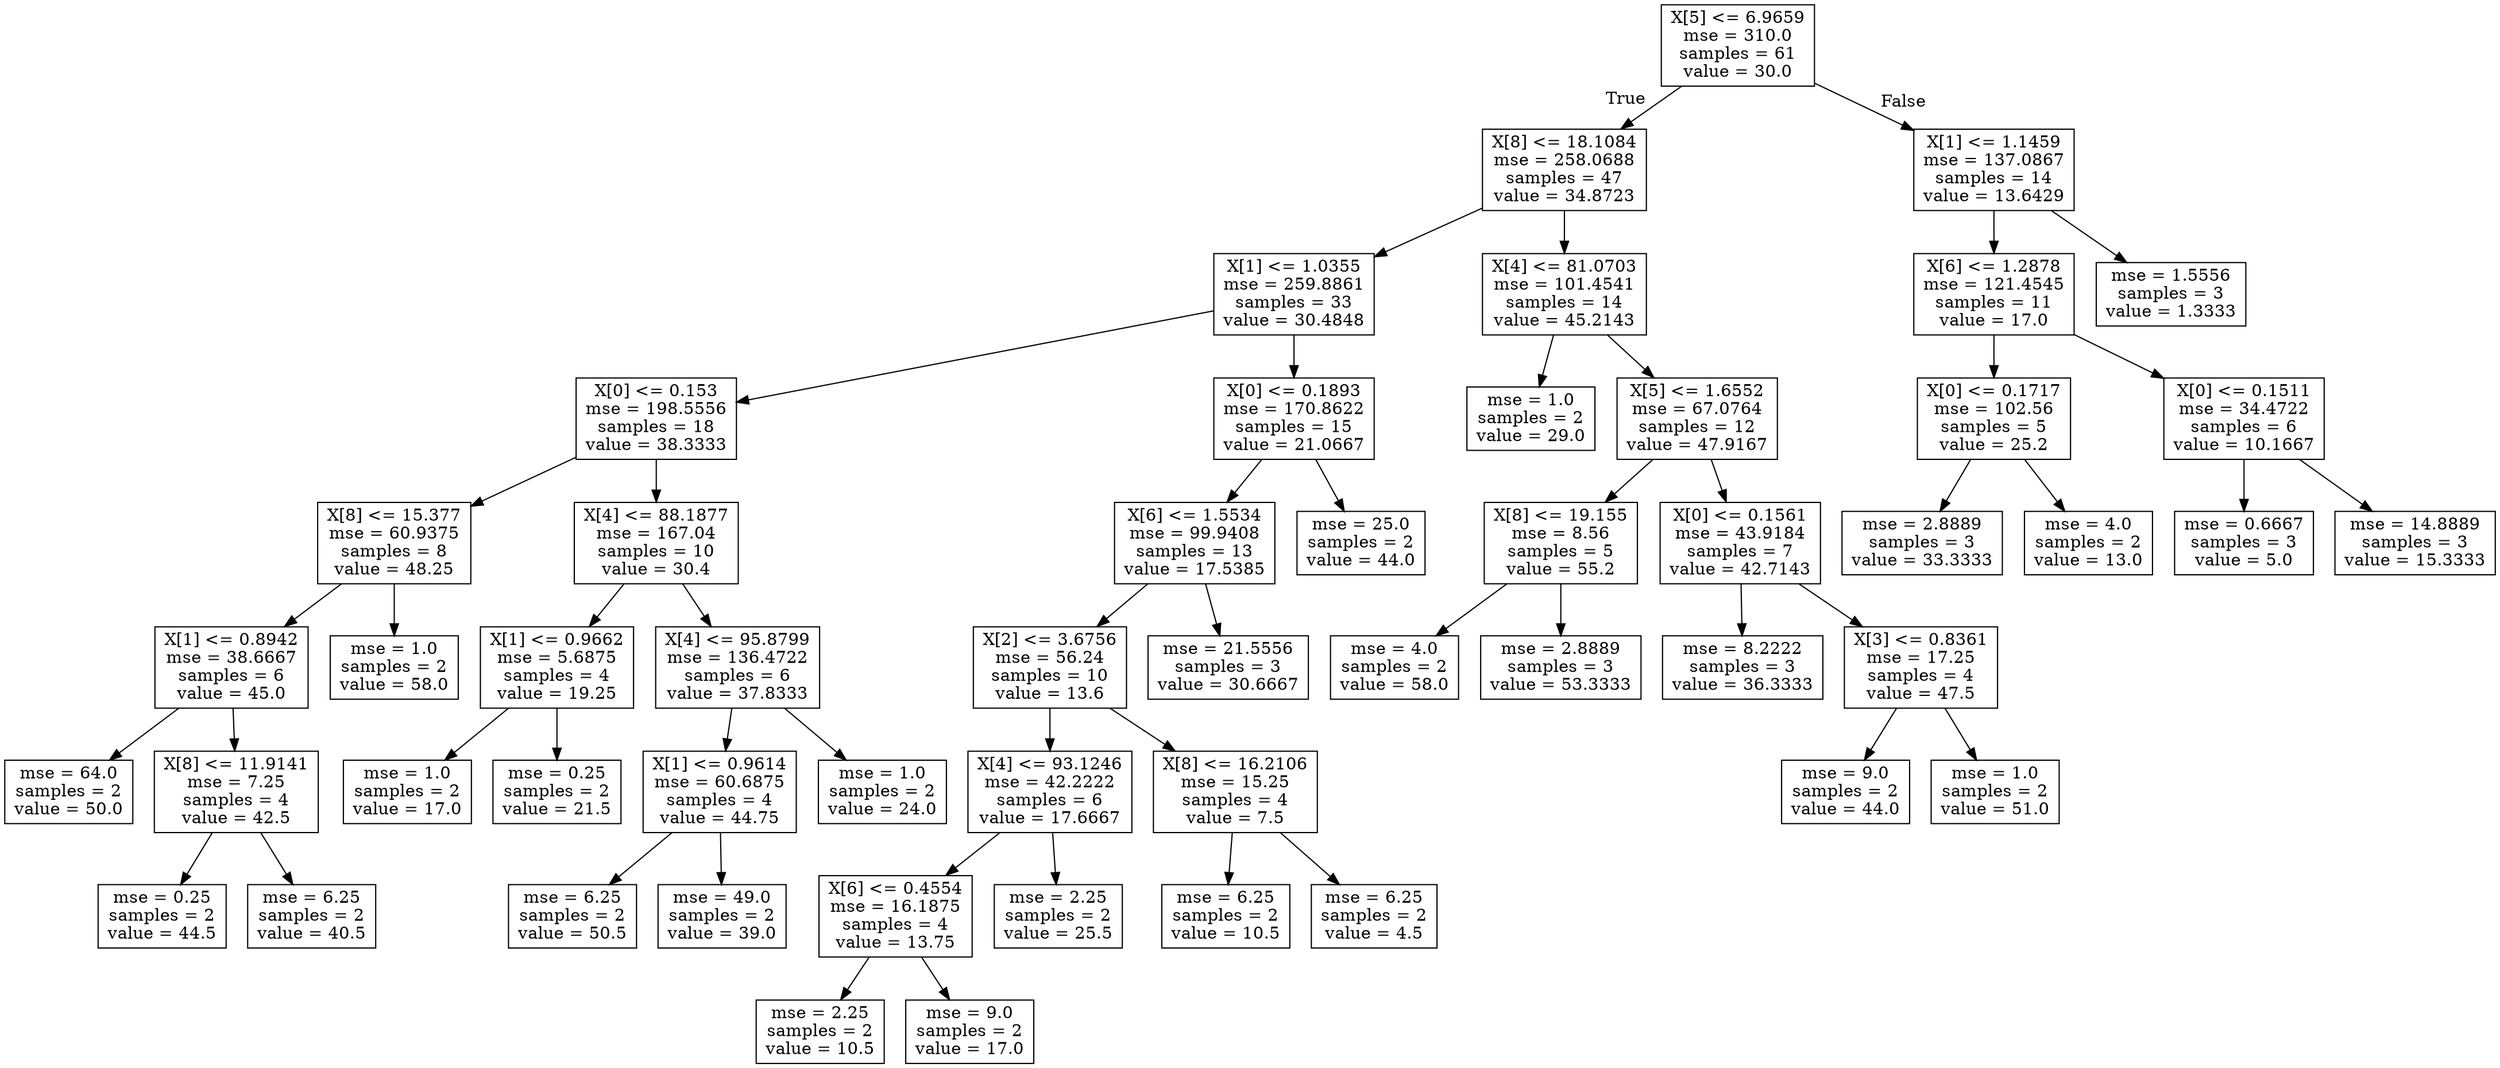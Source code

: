 digraph Tree {
node [shape=box] ;
0 [label="X[5] <= 6.9659\nmse = 310.0\nsamples = 61\nvalue = 30.0"] ;
1 [label="X[8] <= 18.1084\nmse = 258.0688\nsamples = 47\nvalue = 34.8723"] ;
0 -> 1 [labeldistance=2.5, labelangle=45, headlabel="True"] ;
2 [label="X[1] <= 1.0355\nmse = 259.8861\nsamples = 33\nvalue = 30.4848"] ;
1 -> 2 ;
3 [label="X[0] <= 0.153\nmse = 198.5556\nsamples = 18\nvalue = 38.3333"] ;
2 -> 3 ;
4 [label="X[8] <= 15.377\nmse = 60.9375\nsamples = 8\nvalue = 48.25"] ;
3 -> 4 ;
5 [label="X[1] <= 0.8942\nmse = 38.6667\nsamples = 6\nvalue = 45.0"] ;
4 -> 5 ;
6 [label="mse = 64.0\nsamples = 2\nvalue = 50.0"] ;
5 -> 6 ;
7 [label="X[8] <= 11.9141\nmse = 7.25\nsamples = 4\nvalue = 42.5"] ;
5 -> 7 ;
8 [label="mse = 0.25\nsamples = 2\nvalue = 44.5"] ;
7 -> 8 ;
9 [label="mse = 6.25\nsamples = 2\nvalue = 40.5"] ;
7 -> 9 ;
10 [label="mse = 1.0\nsamples = 2\nvalue = 58.0"] ;
4 -> 10 ;
11 [label="X[4] <= 88.1877\nmse = 167.04\nsamples = 10\nvalue = 30.4"] ;
3 -> 11 ;
12 [label="X[1] <= 0.9662\nmse = 5.6875\nsamples = 4\nvalue = 19.25"] ;
11 -> 12 ;
13 [label="mse = 1.0\nsamples = 2\nvalue = 17.0"] ;
12 -> 13 ;
14 [label="mse = 0.25\nsamples = 2\nvalue = 21.5"] ;
12 -> 14 ;
15 [label="X[4] <= 95.8799\nmse = 136.4722\nsamples = 6\nvalue = 37.8333"] ;
11 -> 15 ;
16 [label="X[1] <= 0.9614\nmse = 60.6875\nsamples = 4\nvalue = 44.75"] ;
15 -> 16 ;
17 [label="mse = 6.25\nsamples = 2\nvalue = 50.5"] ;
16 -> 17 ;
18 [label="mse = 49.0\nsamples = 2\nvalue = 39.0"] ;
16 -> 18 ;
19 [label="mse = 1.0\nsamples = 2\nvalue = 24.0"] ;
15 -> 19 ;
20 [label="X[0] <= 0.1893\nmse = 170.8622\nsamples = 15\nvalue = 21.0667"] ;
2 -> 20 ;
21 [label="X[6] <= 1.5534\nmse = 99.9408\nsamples = 13\nvalue = 17.5385"] ;
20 -> 21 ;
22 [label="X[2] <= 3.6756\nmse = 56.24\nsamples = 10\nvalue = 13.6"] ;
21 -> 22 ;
23 [label="X[4] <= 93.1246\nmse = 42.2222\nsamples = 6\nvalue = 17.6667"] ;
22 -> 23 ;
24 [label="X[6] <= 0.4554\nmse = 16.1875\nsamples = 4\nvalue = 13.75"] ;
23 -> 24 ;
25 [label="mse = 2.25\nsamples = 2\nvalue = 10.5"] ;
24 -> 25 ;
26 [label="mse = 9.0\nsamples = 2\nvalue = 17.0"] ;
24 -> 26 ;
27 [label="mse = 2.25\nsamples = 2\nvalue = 25.5"] ;
23 -> 27 ;
28 [label="X[8] <= 16.2106\nmse = 15.25\nsamples = 4\nvalue = 7.5"] ;
22 -> 28 ;
29 [label="mse = 6.25\nsamples = 2\nvalue = 10.5"] ;
28 -> 29 ;
30 [label="mse = 6.25\nsamples = 2\nvalue = 4.5"] ;
28 -> 30 ;
31 [label="mse = 21.5556\nsamples = 3\nvalue = 30.6667"] ;
21 -> 31 ;
32 [label="mse = 25.0\nsamples = 2\nvalue = 44.0"] ;
20 -> 32 ;
33 [label="X[4] <= 81.0703\nmse = 101.4541\nsamples = 14\nvalue = 45.2143"] ;
1 -> 33 ;
34 [label="mse = 1.0\nsamples = 2\nvalue = 29.0"] ;
33 -> 34 ;
35 [label="X[5] <= 1.6552\nmse = 67.0764\nsamples = 12\nvalue = 47.9167"] ;
33 -> 35 ;
36 [label="X[8] <= 19.155\nmse = 8.56\nsamples = 5\nvalue = 55.2"] ;
35 -> 36 ;
37 [label="mse = 4.0\nsamples = 2\nvalue = 58.0"] ;
36 -> 37 ;
38 [label="mse = 2.8889\nsamples = 3\nvalue = 53.3333"] ;
36 -> 38 ;
39 [label="X[0] <= 0.1561\nmse = 43.9184\nsamples = 7\nvalue = 42.7143"] ;
35 -> 39 ;
40 [label="mse = 8.2222\nsamples = 3\nvalue = 36.3333"] ;
39 -> 40 ;
41 [label="X[3] <= 0.8361\nmse = 17.25\nsamples = 4\nvalue = 47.5"] ;
39 -> 41 ;
42 [label="mse = 9.0\nsamples = 2\nvalue = 44.0"] ;
41 -> 42 ;
43 [label="mse = 1.0\nsamples = 2\nvalue = 51.0"] ;
41 -> 43 ;
44 [label="X[1] <= 1.1459\nmse = 137.0867\nsamples = 14\nvalue = 13.6429"] ;
0 -> 44 [labeldistance=2.5, labelangle=-45, headlabel="False"] ;
45 [label="X[6] <= 1.2878\nmse = 121.4545\nsamples = 11\nvalue = 17.0"] ;
44 -> 45 ;
46 [label="X[0] <= 0.1717\nmse = 102.56\nsamples = 5\nvalue = 25.2"] ;
45 -> 46 ;
47 [label="mse = 2.8889\nsamples = 3\nvalue = 33.3333"] ;
46 -> 47 ;
48 [label="mse = 4.0\nsamples = 2\nvalue = 13.0"] ;
46 -> 48 ;
49 [label="X[0] <= 0.1511\nmse = 34.4722\nsamples = 6\nvalue = 10.1667"] ;
45 -> 49 ;
50 [label="mse = 0.6667\nsamples = 3\nvalue = 5.0"] ;
49 -> 50 ;
51 [label="mse = 14.8889\nsamples = 3\nvalue = 15.3333"] ;
49 -> 51 ;
52 [label="mse = 1.5556\nsamples = 3\nvalue = 1.3333"] ;
44 -> 52 ;
}
